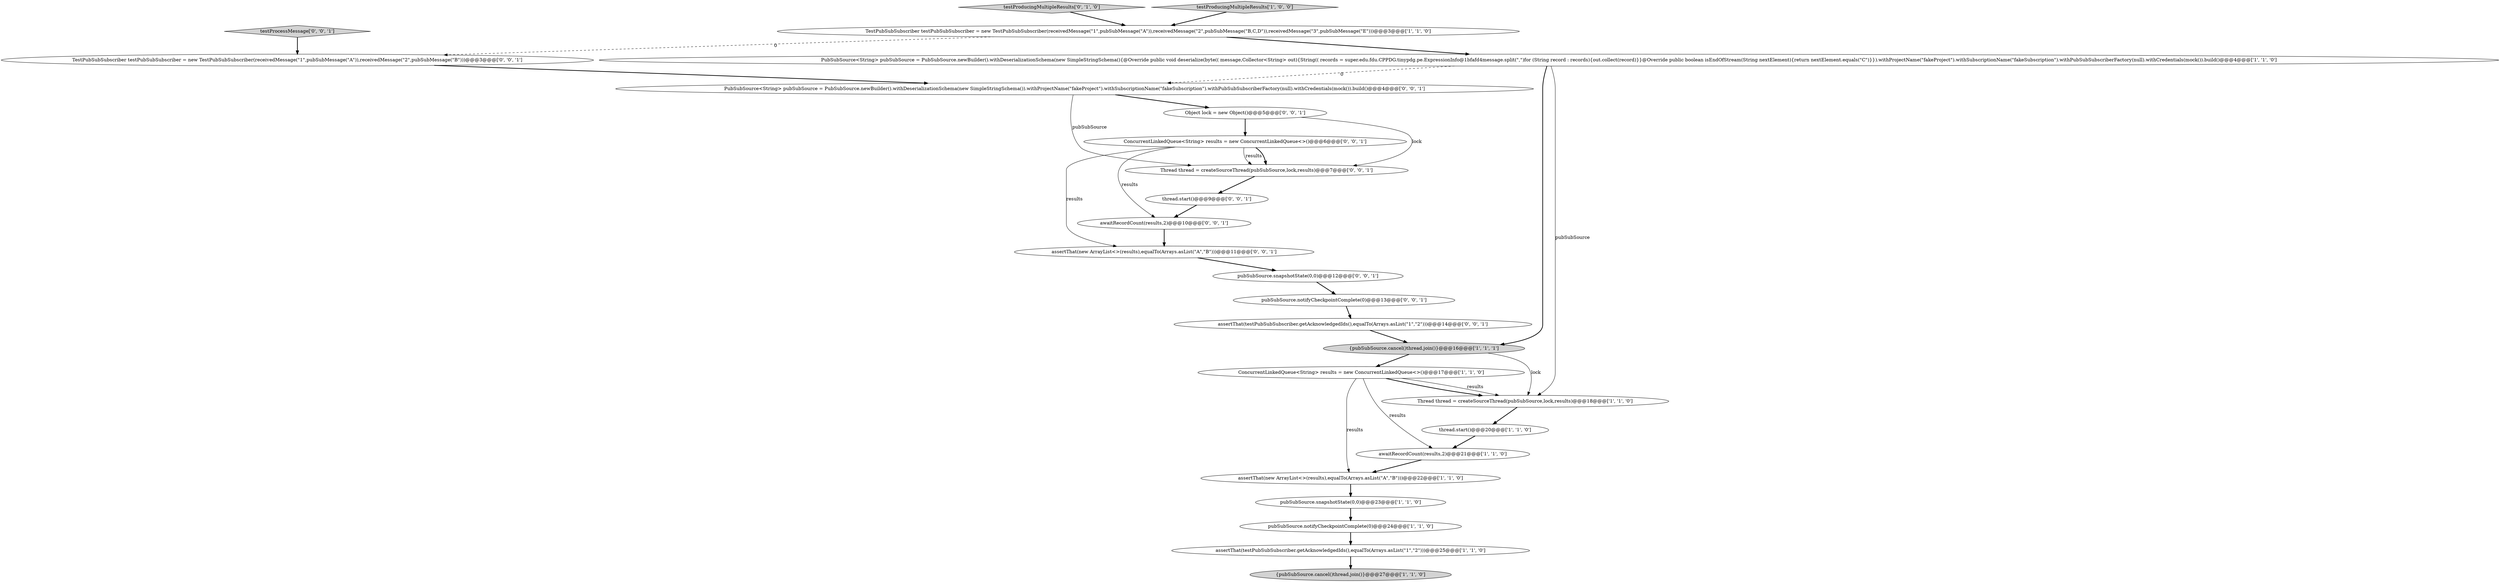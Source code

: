 digraph {
6 [style = filled, label = "pubSubSource.notifyCheckpointComplete(0)@@@24@@@['1', '1', '0']", fillcolor = white, shape = ellipse image = "AAA0AAABBB1BBB"];
20 [style = filled, label = "TestPubSubSubscriber testPubSubSubscriber = new TestPubSubSubscriber(receivedMessage(\"1\",pubSubMessage(\"A\")),receivedMessage(\"2\",pubSubMessage(\"B\")))@@@3@@@['0', '0', '1']", fillcolor = white, shape = ellipse image = "AAA0AAABBB3BBB"];
7 [style = filled, label = "assertThat(new ArrayList<>(results),equalTo(Arrays.asList(\"A\",\"B\")))@@@22@@@['1', '1', '0']", fillcolor = white, shape = ellipse image = "AAA0AAABBB1BBB"];
3 [style = filled, label = "{pubSubSource.cancel()thread.join()}@@@16@@@['1', '1', '1']", fillcolor = lightgray, shape = ellipse image = "AAA0AAABBB1BBB"];
2 [style = filled, label = "ConcurrentLinkedQueue<String> results = new ConcurrentLinkedQueue<>()@@@17@@@['1', '1', '0']", fillcolor = white, shape = ellipse image = "AAA0AAABBB1BBB"];
16 [style = filled, label = "pubSubSource.notifyCheckpointComplete(0)@@@13@@@['0', '0', '1']", fillcolor = white, shape = ellipse image = "AAA0AAABBB3BBB"];
0 [style = filled, label = "PubSubSource<String> pubSubSource = PubSubSource.newBuilder().withDeserializationSchema(new SimpleStringSchema(){@Override public void deserialize(byte(( message,Collector<String> out){String(( records = super.edu.fdu.CPPDG.tinypdg.pe.ExpressionInfo@1bfafd4message.split(\",\")for (String record : records){out.collect(record)}}@Override public boolean isEndOfStream(String nextElement){return nextElement.equals(\"C\")}}).withProjectName(\"fakeProject\").withSubscriptionName(\"fakeSubscription\").withPubSubSubscriberFactory(null).withCredentials(mock()).build()@@@4@@@['1', '1', '0']", fillcolor = white, shape = ellipse image = "AAA0AAABBB1BBB"];
9 [style = filled, label = "{pubSubSource.cancel()thread.join()}@@@27@@@['1', '1', '0']", fillcolor = lightgray, shape = ellipse image = "AAA0AAABBB1BBB"];
10 [style = filled, label = "pubSubSource.snapshotState(0,0)@@@23@@@['1', '1', '0']", fillcolor = white, shape = ellipse image = "AAA0AAABBB1BBB"];
22 [style = filled, label = "testProcessMessage['0', '0', '1']", fillcolor = lightgray, shape = diamond image = "AAA0AAABBB3BBB"];
24 [style = filled, label = "assertThat(new ArrayList<>(results),equalTo(Arrays.asList(\"A\",\"B\")))@@@11@@@['0', '0', '1']", fillcolor = white, shape = ellipse image = "AAA0AAABBB3BBB"];
25 [style = filled, label = "Thread thread = createSourceThread(pubSubSource,lock,results)@@@7@@@['0', '0', '1']", fillcolor = white, shape = ellipse image = "AAA0AAABBB3BBB"];
23 [style = filled, label = "pubSubSource.snapshotState(0,0)@@@12@@@['0', '0', '1']", fillcolor = white, shape = ellipse image = "AAA0AAABBB3BBB"];
15 [style = filled, label = "PubSubSource<String> pubSubSource = PubSubSource.newBuilder().withDeserializationSchema(new SimpleStringSchema()).withProjectName(\"fakeProject\").withSubscriptionName(\"fakeSubscription\").withPubSubSubscriberFactory(null).withCredentials(mock()).build()@@@4@@@['0', '0', '1']", fillcolor = white, shape = ellipse image = "AAA0AAABBB3BBB"];
11 [style = filled, label = "TestPubSubSubscriber testPubSubSubscriber = new TestPubSubSubscriber(receivedMessage(\"1\",pubSubMessage(\"A\")),receivedMessage(\"2\",pubSubMessage(\"B,C,D\")),receivedMessage(\"3\",pubSubMessage(\"E\")))@@@3@@@['1', '1', '0']", fillcolor = white, shape = ellipse image = "AAA0AAABBB1BBB"];
1 [style = filled, label = "Thread thread = createSourceThread(pubSubSource,lock,results)@@@18@@@['1', '1', '0']", fillcolor = white, shape = ellipse image = "AAA0AAABBB1BBB"];
19 [style = filled, label = "awaitRecordCount(results,2)@@@10@@@['0', '0', '1']", fillcolor = white, shape = ellipse image = "AAA0AAABBB3BBB"];
13 [style = filled, label = "testProducingMultipleResults['0', '1', '0']", fillcolor = lightgray, shape = diamond image = "AAA0AAABBB2BBB"];
12 [style = filled, label = "assertThat(testPubSubSubscriber.getAcknowledgedIds(),equalTo(Arrays.asList(\"1\",\"2\")))@@@25@@@['1', '1', '0']", fillcolor = white, shape = ellipse image = "AAA0AAABBB1BBB"];
17 [style = filled, label = "ConcurrentLinkedQueue<String> results = new ConcurrentLinkedQueue<>()@@@6@@@['0', '0', '1']", fillcolor = white, shape = ellipse image = "AAA0AAABBB3BBB"];
18 [style = filled, label = "Object lock = new Object()@@@5@@@['0', '0', '1']", fillcolor = white, shape = ellipse image = "AAA0AAABBB3BBB"];
14 [style = filled, label = "thread.start()@@@9@@@['0', '0', '1']", fillcolor = white, shape = ellipse image = "AAA0AAABBB3BBB"];
21 [style = filled, label = "assertThat(testPubSubSubscriber.getAcknowledgedIds(),equalTo(Arrays.asList(\"1\",\"2\")))@@@14@@@['0', '0', '1']", fillcolor = white, shape = ellipse image = "AAA0AAABBB3BBB"];
8 [style = filled, label = "testProducingMultipleResults['1', '0', '0']", fillcolor = lightgray, shape = diamond image = "AAA0AAABBB1BBB"];
4 [style = filled, label = "thread.start()@@@20@@@['1', '1', '0']", fillcolor = white, shape = ellipse image = "AAA0AAABBB1BBB"];
5 [style = filled, label = "awaitRecordCount(results,2)@@@21@@@['1', '1', '0']", fillcolor = white, shape = ellipse image = "AAA0AAABBB1BBB"];
3->1 [style = solid, label="lock"];
17->24 [style = solid, label="results"];
21->3 [style = bold, label=""];
18->25 [style = solid, label="lock"];
11->20 [style = dashed, label="0"];
10->6 [style = bold, label=""];
2->1 [style = solid, label="results"];
24->23 [style = bold, label=""];
15->18 [style = bold, label=""];
3->2 [style = bold, label=""];
7->10 [style = bold, label=""];
11->0 [style = bold, label=""];
4->5 [style = bold, label=""];
20->15 [style = bold, label=""];
25->14 [style = bold, label=""];
23->16 [style = bold, label=""];
0->3 [style = bold, label=""];
14->19 [style = bold, label=""];
19->24 [style = bold, label=""];
22->20 [style = bold, label=""];
17->19 [style = solid, label="results"];
15->25 [style = solid, label="pubSubSource"];
0->1 [style = solid, label="pubSubSource"];
12->9 [style = bold, label=""];
8->11 [style = bold, label=""];
13->11 [style = bold, label=""];
16->21 [style = bold, label=""];
2->7 [style = solid, label="results"];
2->1 [style = bold, label=""];
17->25 [style = solid, label="results"];
2->5 [style = solid, label="results"];
6->12 [style = bold, label=""];
1->4 [style = bold, label=""];
18->17 [style = bold, label=""];
0->15 [style = dashed, label="0"];
5->7 [style = bold, label=""];
17->25 [style = bold, label=""];
}
